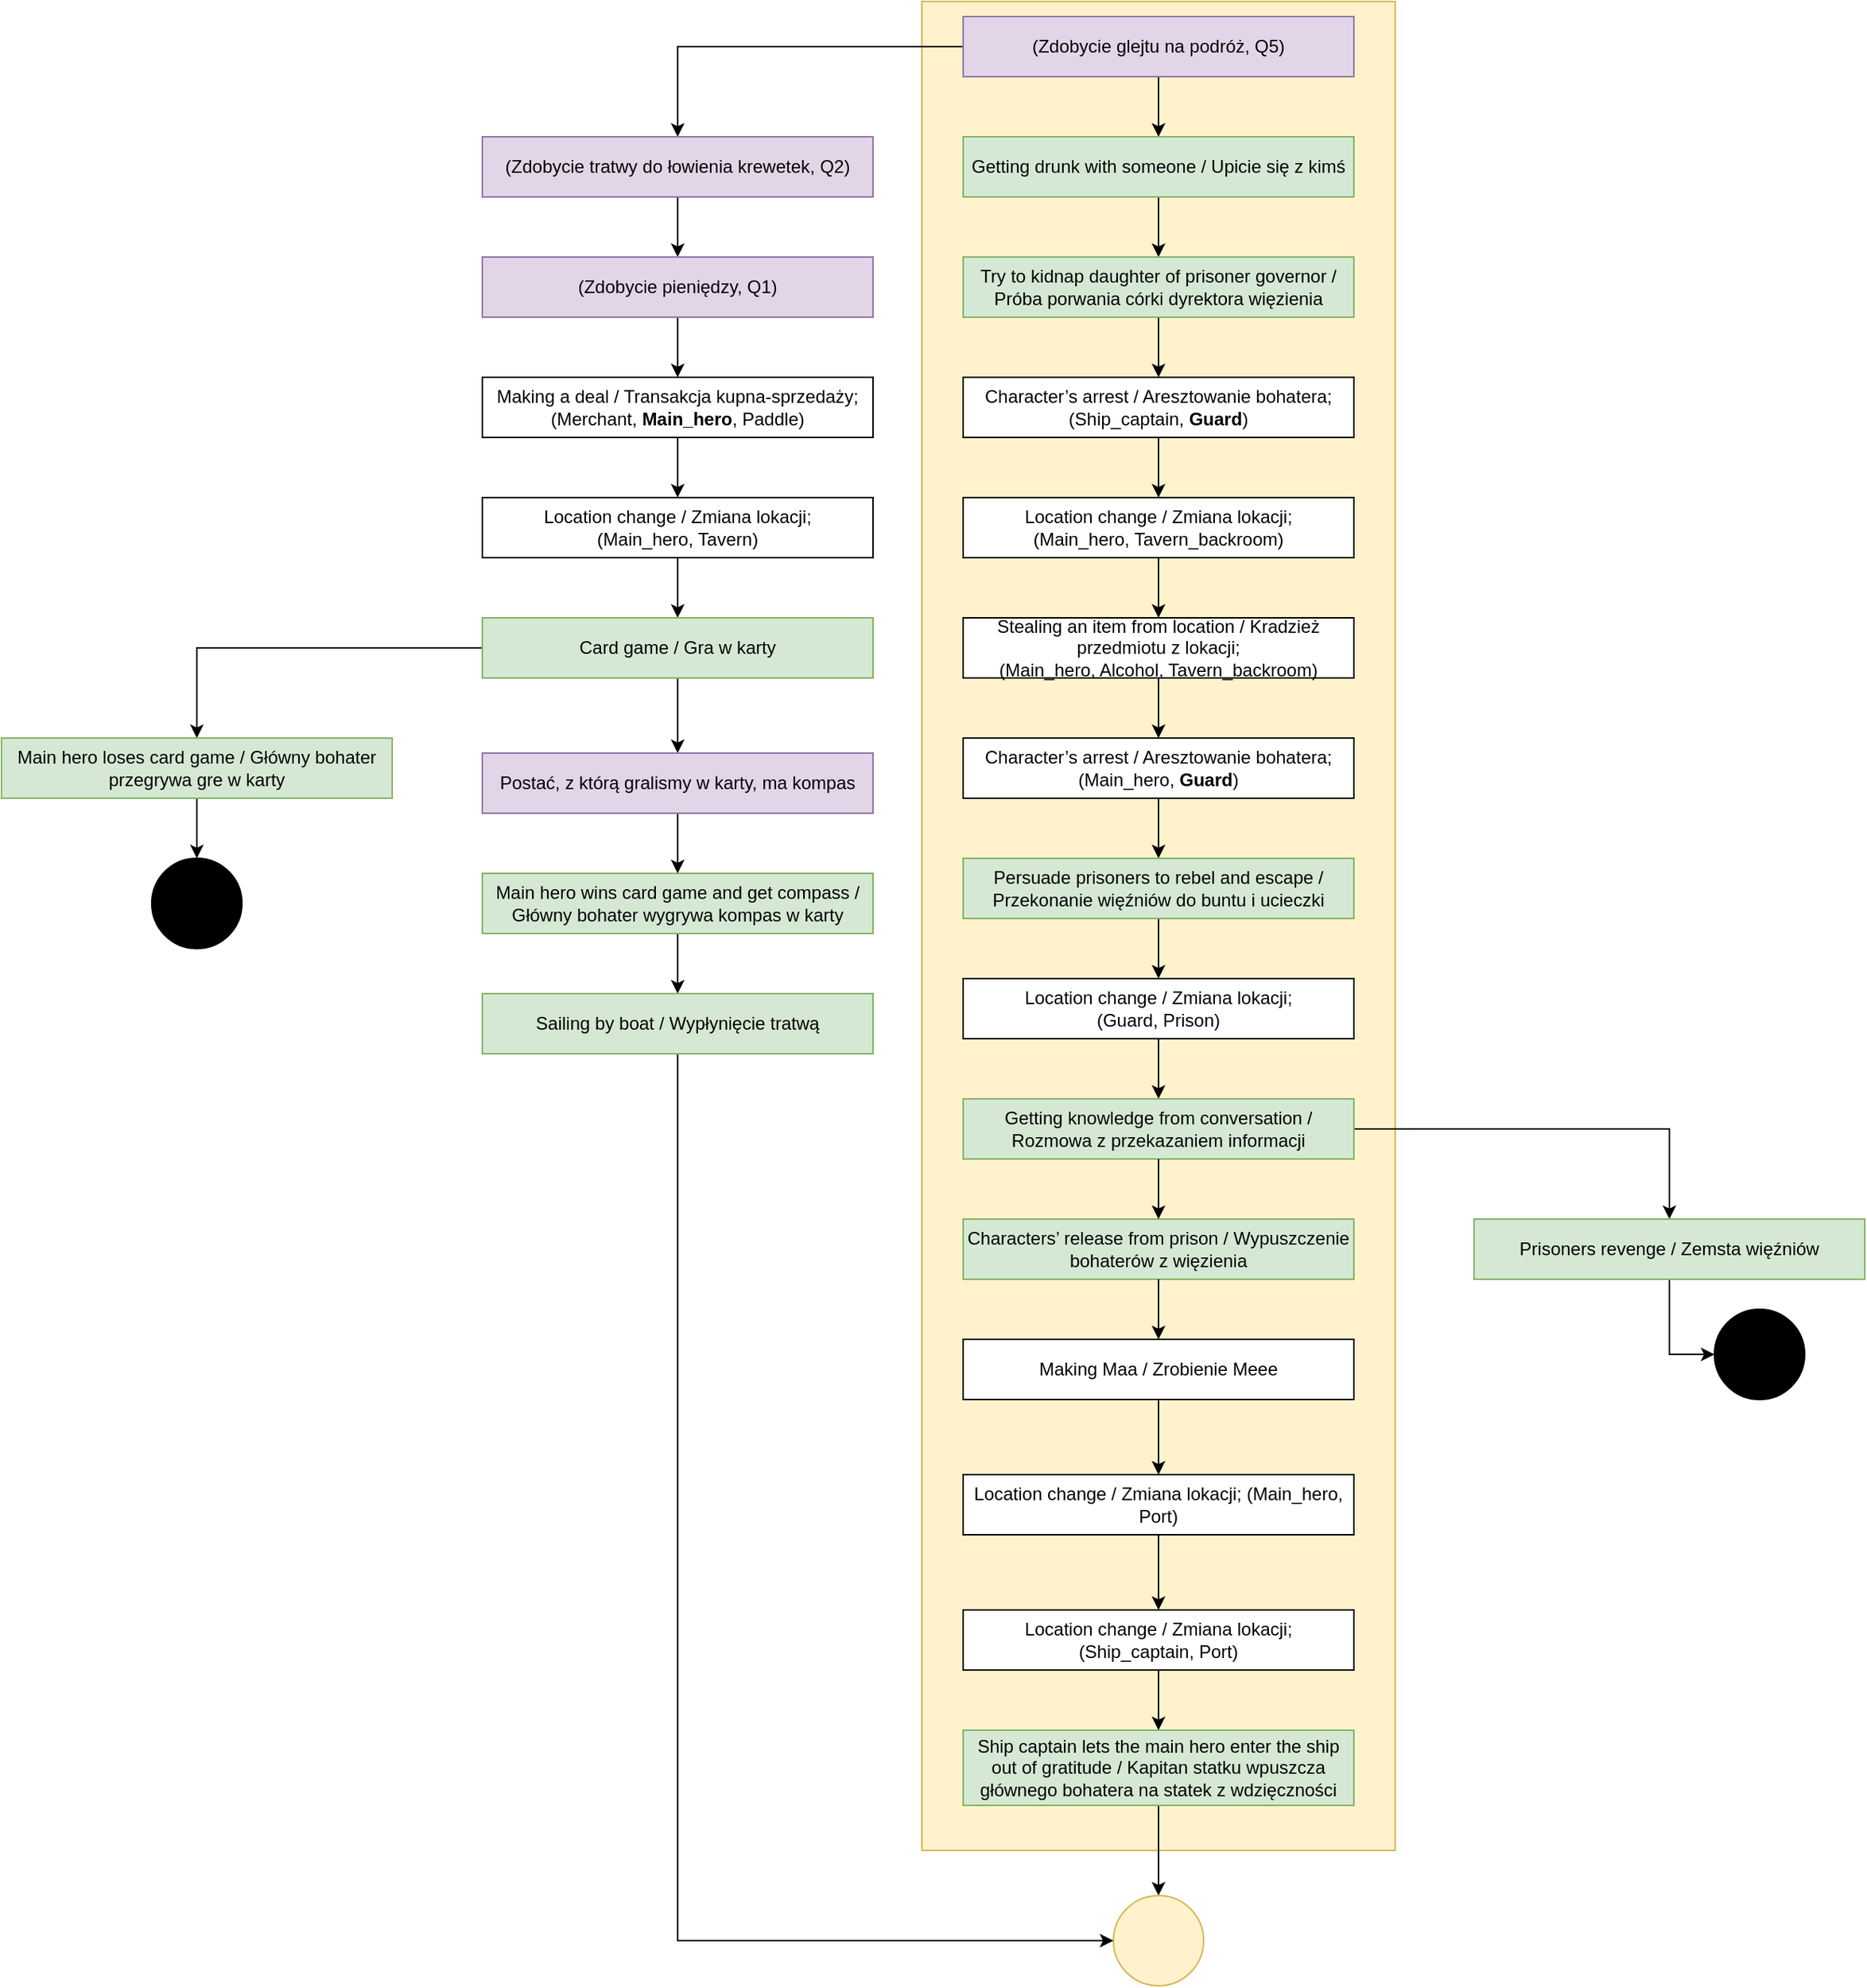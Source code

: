 <mxfile version="14.5.1" type="device"><diagram id="E-LnCZDZVNGRja7qkIEt" name="Strona-1"><mxGraphModel dx="1913" dy="2095" grid="1" gridSize="10" guides="1" tooltips="1" connect="1" arrows="1" fold="1" page="1" pageScale="1" pageWidth="827" pageHeight="1169" math="0" shadow="0"><root><mxCell id="0"/><mxCell id="1" parent="0"/><mxCell id="sy7D8zlJyd2cHojvbBbM-34" value="" style="rounded=0;whiteSpace=wrap;html=1;fillColor=#fff2cc;strokeColor=#d6b656;" parent="1" vertex="1"><mxGeometry x="262.5" y="-1130" width="315" height="1230" as="geometry"/></mxCell><mxCell id="sy7D8zlJyd2cHojvbBbM-14" style="edgeStyle=orthogonalEdgeStyle;rounded=0;orthogonalLoop=1;jettySize=auto;html=1;exitX=0;exitY=0.5;exitDx=0;exitDy=0;entryX=0.5;entryY=0;entryDx=0;entryDy=0;" parent="1" source="vMVT9-JJqpcDgU10JhMZ-1" target="vMVT9-JJqpcDgU10JhMZ-21" edge="1"><mxGeometry relative="1" as="geometry"/></mxCell><mxCell id="sy7D8zlJyd2cHojvbBbM-36" style="edgeStyle=orthogonalEdgeStyle;rounded=0;orthogonalLoop=1;jettySize=auto;html=1;" parent="1" source="vMVT9-JJqpcDgU10JhMZ-1" target="vMVT9-JJqpcDgU10JhMZ-4" edge="1"><mxGeometry relative="1" as="geometry"/></mxCell><mxCell id="vMVT9-JJqpcDgU10JhMZ-1" value="(Zdobycie glejtu na podróż, Q5)" style="rounded=0;whiteSpace=wrap;html=1;strokeColor=#9673a6;fillColor=#e1d5e7;" parent="1" vertex="1"><mxGeometry x="290" y="-1120" width="260" height="40" as="geometry"/></mxCell><mxCell id="vMVT9-JJqpcDgU10JhMZ-26" style="edgeStyle=orthogonalEdgeStyle;rounded=0;orthogonalLoop=1;jettySize=auto;html=1;" parent="1" source="vMVT9-JJqpcDgU10JhMZ-2" target="vMVT9-JJqpcDgU10JhMZ-5" edge="1"><mxGeometry relative="1" as="geometry"/></mxCell><mxCell id="vMVT9-JJqpcDgU10JhMZ-2" value="Location change / Zmiana lokacji;&lt;br&gt;(Main_hero, Tavern_backroom)" style="rounded=0;whiteSpace=wrap;html=1;sketch=0;align=center;" parent="1" vertex="1"><mxGeometry x="290" y="-800" width="260" height="40" as="geometry"/></mxCell><mxCell id="vMVT9-JJqpcDgU10JhMZ-23" style="edgeStyle=orthogonalEdgeStyle;rounded=0;orthogonalLoop=1;jettySize=auto;html=1;" parent="1" source="vMVT9-JJqpcDgU10JhMZ-4" target="vMVT9-JJqpcDgU10JhMZ-22" edge="1"><mxGeometry relative="1" as="geometry"/></mxCell><mxCell id="vMVT9-JJqpcDgU10JhMZ-4" value="Getting drunk with someone / Upicie się z kimś" style="rounded=0;whiteSpace=wrap;html=1;sketch=0;align=center;fillColor=#d5e8d4;strokeColor=#82b366;" parent="1" vertex="1"><mxGeometry x="290" y="-1040" width="260" height="40" as="geometry"/></mxCell><mxCell id="vMVT9-JJqpcDgU10JhMZ-29" style="edgeStyle=orthogonalEdgeStyle;rounded=0;orthogonalLoop=1;jettySize=auto;html=1;exitX=0.5;exitY=1;exitDx=0;exitDy=0;" parent="1" source="vMVT9-JJqpcDgU10JhMZ-5" target="vMVT9-JJqpcDgU10JhMZ-28" edge="1"><mxGeometry relative="1" as="geometry"/></mxCell><mxCell id="vMVT9-JJqpcDgU10JhMZ-5" value="Stealing an item from location / Kradzież przedmiotu z lokacji;&lt;br&gt;(Main_hero, Alcohol, Tavern_backroom)" style="rounded=0;whiteSpace=wrap;html=1;sketch=0;align=center;" parent="1" vertex="1"><mxGeometry x="290" y="-720" width="260" height="40" as="geometry"/></mxCell><mxCell id="vMVT9-JJqpcDgU10JhMZ-25" style="edgeStyle=orthogonalEdgeStyle;rounded=0;orthogonalLoop=1;jettySize=auto;html=1;exitX=0.5;exitY=1;exitDx=0;exitDy=0;entryX=0.5;entryY=0;entryDx=0;entryDy=0;" parent="1" source="vMVT9-JJqpcDgU10JhMZ-19" target="vMVT9-JJqpcDgU10JhMZ-2" edge="1"><mxGeometry relative="1" as="geometry"/></mxCell><mxCell id="vMVT9-JJqpcDgU10JhMZ-19" value="Character’s arrest / Aresztowanie bohatera;&lt;br&gt;(Ship_captain, &lt;b&gt;Guard&lt;/b&gt;)" style="rounded=0;whiteSpace=wrap;html=1;sketch=0;align=center;" parent="1" vertex="1"><mxGeometry x="290" y="-880" width="260" height="40" as="geometry"/></mxCell><mxCell id="sy7D8zlJyd2cHojvbBbM-16" style="edgeStyle=orthogonalEdgeStyle;rounded=0;orthogonalLoop=1;jettySize=auto;html=1;exitX=0.5;exitY=1;exitDx=0;exitDy=0;" parent="1" source="vMVT9-JJqpcDgU10JhMZ-21" target="sy7D8zlJyd2cHojvbBbM-15" edge="1"><mxGeometry relative="1" as="geometry"/></mxCell><mxCell id="vMVT9-JJqpcDgU10JhMZ-21" value="(Zdobycie tratwy do łowienia krewetek, Q2)" style="rounded=0;whiteSpace=wrap;html=1;sketch=0;align=center;fillColor=#e1d5e7;strokeColor=#9673a6;" parent="1" vertex="1"><mxGeometry x="-30" y="-1040" width="260" height="40" as="geometry"/></mxCell><mxCell id="vMVT9-JJqpcDgU10JhMZ-24" value="" style="edgeStyle=orthogonalEdgeStyle;rounded=0;orthogonalLoop=1;jettySize=auto;html=1;" parent="1" source="vMVT9-JJqpcDgU10JhMZ-22" target="vMVT9-JJqpcDgU10JhMZ-19" edge="1"><mxGeometry relative="1" as="geometry"/></mxCell><mxCell id="vMVT9-JJqpcDgU10JhMZ-22" value="Try to kidnap daughter of prisoner governor / Próba porwania córki dyrektora więzienia" style="rounded=0;whiteSpace=wrap;html=1;sketch=0;align=center;fillColor=#d5e8d4;strokeColor=#82b366;" parent="1" vertex="1"><mxGeometry x="290" y="-960" width="260" height="40" as="geometry"/></mxCell><mxCell id="sy7D8zlJyd2cHojvbBbM-2" style="edgeStyle=orthogonalEdgeStyle;rounded=0;orthogonalLoop=1;jettySize=auto;html=1;" parent="1" source="vMVT9-JJqpcDgU10JhMZ-28" target="sy7D8zlJyd2cHojvbBbM-1" edge="1"><mxGeometry relative="1" as="geometry"/></mxCell><mxCell id="vMVT9-JJqpcDgU10JhMZ-28" value="Character’s arrest / Aresztowanie bohatera;&lt;br&gt;(Main_hero, &lt;b&gt;Guard&lt;/b&gt;)" style="rounded=0;whiteSpace=wrap;html=1;sketch=0;align=center;" parent="1" vertex="1"><mxGeometry x="290" y="-640" width="260" height="40" as="geometry"/></mxCell><mxCell id="sy7D8zlJyd2cHojvbBbM-4" style="edgeStyle=orthogonalEdgeStyle;rounded=0;orthogonalLoop=1;jettySize=auto;html=1;exitX=0.5;exitY=1;exitDx=0;exitDy=0;entryX=0.5;entryY=0;entryDx=0;entryDy=0;" parent="1" source="sy7D8zlJyd2cHojvbBbM-1" target="0Yu9jgZR8J1eX4VbnVlK-1" edge="1"><mxGeometry relative="1" as="geometry"/></mxCell><mxCell id="sy7D8zlJyd2cHojvbBbM-1" value="Persuade prisoners to rebel and escape / Przekonanie więźniów do buntu i ucieczki" style="rounded=0;whiteSpace=wrap;html=1;sketch=0;align=center;fillColor=#d5e8d4;strokeColor=#82b366;" parent="1" vertex="1"><mxGeometry x="290" y="-560" width="260" height="40" as="geometry"/></mxCell><mxCell id="fLafOr6Rg1doVxsk-UFX-2" style="edgeStyle=orthogonalEdgeStyle;rounded=0;orthogonalLoop=1;jettySize=auto;html=1;" parent="1" source="sy7D8zlJyd2cHojvbBbM-3" target="fLafOr6Rg1doVxsk-UFX-1" edge="1"><mxGeometry relative="1" as="geometry"/></mxCell><mxCell id="0Yu9jgZR8J1eX4VbnVlK-8" value="" style="edgeStyle=orthogonalEdgeStyle;rounded=0;orthogonalLoop=1;jettySize=auto;html=1;entryX=0.5;entryY=0;entryDx=0;entryDy=0;exitX=0.5;exitY=1;exitDx=0;exitDy=0;" parent="1" source="0Yu9jgZR8J1eX4VbnVlK-1" target="sy7D8zlJyd2cHojvbBbM-3" edge="1"><mxGeometry relative="1" as="geometry"/></mxCell><mxCell id="sy7D8zlJyd2cHojvbBbM-3" value="Getting knowledge from conversation / Rozmowa z przekazaniem informacji" style="rounded=0;whiteSpace=wrap;html=1;sketch=0;align=center;fillColor=#d5e8d4;strokeColor=#82b366;" parent="1" vertex="1"><mxGeometry x="290" y="-400" width="260" height="40" as="geometry"/></mxCell><mxCell id="sy7D8zlJyd2cHojvbBbM-5" value="Characters’ release from prison / Wypuszczenie bohaterów z więzienia" style="rounded=0;whiteSpace=wrap;html=1;sketch=0;align=center;fillColor=#d5e8d4;strokeColor=#82b366;" parent="1" vertex="1"><mxGeometry x="290" y="-320" width="260" height="40" as="geometry"/></mxCell><mxCell id="sy7D8zlJyd2cHojvbBbM-13" style="edgeStyle=orthogonalEdgeStyle;rounded=0;orthogonalLoop=1;jettySize=auto;html=1;exitX=0.5;exitY=1;exitDx=0;exitDy=0;" parent="1" source="sy7D8zlJyd2cHojvbBbM-10" target="sy7D8zlJyd2cHojvbBbM-12" edge="1"><mxGeometry relative="1" as="geometry"/></mxCell><mxCell id="sy7D8zlJyd2cHojvbBbM-10" value="&lt;span&gt;&lt;span dir=&quot;ltr&quot; class=&quot;ui-provider uw b c d e f g h i j k l m n o p q r s t u v w x y z ab ac ae af ag ah ai aj ak&quot;&gt;Ship captain lets the main hero enter the ship out of gratitude / Kapitan statku wpuszcza głównego bohatera na statek z wdzięczności&lt;/span&gt;&lt;/span&gt;" style="rounded=0;whiteSpace=wrap;html=1;sketch=0;align=center;fillColor=#d5e8d4;strokeColor=#82b366;" parent="1" vertex="1"><mxGeometry x="290" y="20" width="260" height="50" as="geometry"/></mxCell><mxCell id="sy7D8zlJyd2cHojvbBbM-12" value="" style="ellipse;whiteSpace=wrap;html=1;aspect=fixed;fillColor=#fff2cc;strokeColor=#d6b656;" parent="1" vertex="1"><mxGeometry x="390" y="130" width="60" height="60" as="geometry"/></mxCell><mxCell id="sy7D8zlJyd2cHojvbBbM-18" style="edgeStyle=orthogonalEdgeStyle;rounded=0;orthogonalLoop=1;jettySize=auto;html=1;exitX=0.5;exitY=1;exitDx=0;exitDy=0;" parent="1" source="sy7D8zlJyd2cHojvbBbM-15" target="sy7D8zlJyd2cHojvbBbM-17" edge="1"><mxGeometry relative="1" as="geometry"/></mxCell><mxCell id="sy7D8zlJyd2cHojvbBbM-15" value="(Zdobycie pieniędzy, Q1)" style="rounded=0;whiteSpace=wrap;html=1;sketch=0;align=center;fillColor=#e1d5e7;strokeColor=#9673a6;" parent="1" vertex="1"><mxGeometry x="-30" y="-960" width="260" height="40" as="geometry"/></mxCell><mxCell id="sy7D8zlJyd2cHojvbBbM-20" style="edgeStyle=orthogonalEdgeStyle;rounded=0;orthogonalLoop=1;jettySize=auto;html=1;exitX=0.5;exitY=1;exitDx=0;exitDy=0;" parent="1" source="sy7D8zlJyd2cHojvbBbM-17" target="sy7D8zlJyd2cHojvbBbM-19" edge="1"><mxGeometry relative="1" as="geometry"/></mxCell><mxCell id="sy7D8zlJyd2cHojvbBbM-17" value="Making a deal / Transakcja kupna-sprzedaży;&lt;br&gt;(Merchant, &lt;b&gt;Main_hero&lt;/b&gt;, Paddle)" style="rounded=0;whiteSpace=wrap;html=1;sketch=0;align=center;" parent="1" vertex="1"><mxGeometry x="-30" y="-880" width="260" height="40" as="geometry"/></mxCell><mxCell id="sy7D8zlJyd2cHojvbBbM-22" style="edgeStyle=orthogonalEdgeStyle;rounded=0;orthogonalLoop=1;jettySize=auto;html=1;exitX=0.5;exitY=1;exitDx=0;exitDy=0;" parent="1" source="sy7D8zlJyd2cHojvbBbM-19" target="sy7D8zlJyd2cHojvbBbM-21" edge="1"><mxGeometry relative="1" as="geometry"/></mxCell><mxCell id="sy7D8zlJyd2cHojvbBbM-19" value="Location change / Zmiana lokacji;&lt;br&gt;(Main_hero, Tavern)" style="rounded=0;whiteSpace=wrap;html=1;sketch=0;align=center;" parent="1" vertex="1"><mxGeometry x="-30" y="-800" width="260" height="40" as="geometry"/></mxCell><mxCell id="sy7D8zlJyd2cHojvbBbM-24" style="edgeStyle=orthogonalEdgeStyle;rounded=0;orthogonalLoop=1;jettySize=auto;html=1;exitX=0.5;exitY=1;exitDx=0;exitDy=0;" parent="1" source="sy7D8zlJyd2cHojvbBbM-21" edge="1" target="vqbMuw6wX_5V92IqOAM7-1"><mxGeometry relative="1" as="geometry"><mxPoint x="100" y="-630" as="targetPoint"/></mxGeometry></mxCell><mxCell id="sy7D8zlJyd2cHojvbBbM-28" style="edgeStyle=orthogonalEdgeStyle;rounded=0;orthogonalLoop=1;jettySize=auto;html=1;exitX=0;exitY=0.5;exitDx=0;exitDy=0;entryX=0.5;entryY=0;entryDx=0;entryDy=0;" parent="1" source="sy7D8zlJyd2cHojvbBbM-21" target="sy7D8zlJyd2cHojvbBbM-27" edge="1"><mxGeometry relative="1" as="geometry"/></mxCell><mxCell id="sy7D8zlJyd2cHojvbBbM-21" value="Card game / Gra w karty" style="rounded=0;whiteSpace=wrap;html=1;sketch=0;align=center;fillColor=#d5e8d4;strokeColor=#82b366;" parent="1" vertex="1"><mxGeometry x="-30" y="-720" width="260" height="40" as="geometry"/></mxCell><mxCell id="sy7D8zlJyd2cHojvbBbM-32" style="edgeStyle=orthogonalEdgeStyle;rounded=0;orthogonalLoop=1;jettySize=auto;html=1;exitX=0.5;exitY=1;exitDx=0;exitDy=0;" parent="1" source="sy7D8zlJyd2cHojvbBbM-23" target="sy7D8zlJyd2cHojvbBbM-31" edge="1"><mxGeometry relative="1" as="geometry"/></mxCell><mxCell id="sy7D8zlJyd2cHojvbBbM-23" value="Main hero wins card game and get compass / Główny bohater wygrywa kompas w karty" style="rounded=0;whiteSpace=wrap;html=1;sketch=0;align=center;fillColor=#d5e8d4;strokeColor=#82b366;" parent="1" vertex="1"><mxGeometry x="-30" y="-550" width="260" height="40" as="geometry"/></mxCell><mxCell id="sy7D8zlJyd2cHojvbBbM-30" style="edgeStyle=orthogonalEdgeStyle;rounded=0;orthogonalLoop=1;jettySize=auto;html=1;exitX=0.5;exitY=1;exitDx=0;exitDy=0;entryX=0.5;entryY=0;entryDx=0;entryDy=0;" parent="1" source="sy7D8zlJyd2cHojvbBbM-27" target="sy7D8zlJyd2cHojvbBbM-29" edge="1"><mxGeometry relative="1" as="geometry"/></mxCell><mxCell id="sy7D8zlJyd2cHojvbBbM-27" value="Main hero loses card game / Główny bohater przegrywa gre w karty" style="rounded=0;whiteSpace=wrap;html=1;sketch=0;align=center;fillColor=#d5e8d4;strokeColor=#82b366;" parent="1" vertex="1"><mxGeometry x="-350" y="-640" width="260" height="40" as="geometry"/></mxCell><mxCell id="sy7D8zlJyd2cHojvbBbM-29" value="" style="ellipse;whiteSpace=wrap;html=1;aspect=fixed;fillColor=#000000;" parent="1" vertex="1"><mxGeometry x="-250" y="-560" width="60" height="60" as="geometry"/></mxCell><mxCell id="sy7D8zlJyd2cHojvbBbM-33" style="edgeStyle=orthogonalEdgeStyle;rounded=0;orthogonalLoop=1;jettySize=auto;html=1;exitX=0.5;exitY=1;exitDx=0;exitDy=0;entryX=0;entryY=0.5;entryDx=0;entryDy=0;" parent="1" source="sy7D8zlJyd2cHojvbBbM-31" target="sy7D8zlJyd2cHojvbBbM-12" edge="1"><mxGeometry relative="1" as="geometry"/></mxCell><mxCell id="sy7D8zlJyd2cHojvbBbM-31" value="Sailing by boat / Wypłynięcie tratwą" style="rounded=0;whiteSpace=wrap;html=1;sketch=0;align=center;fillColor=#d5e8d4;strokeColor=#82b366;" parent="1" vertex="1"><mxGeometry x="-30" y="-470" width="260" height="40" as="geometry"/></mxCell><mxCell id="-3WBthluos0g3h_FzrQu-10" style="edgeStyle=orthogonalEdgeStyle;rounded=0;orthogonalLoop=1;jettySize=auto;html=1;exitX=0.5;exitY=1;exitDx=0;exitDy=0;" parent="1" source="7Ppt_8K_nTAGeEXYN9HP-1" target="-3WBthluos0g3h_FzrQu-6" edge="1"><mxGeometry relative="1" as="geometry"/></mxCell><mxCell id="7Ppt_8K_nTAGeEXYN9HP-1" value="Making Maa / Zrobienie Meee" style="rounded=0;whiteSpace=wrap;html=1;sketch=0;align=center;" parent="1" vertex="1"><mxGeometry x="290" y="-240" width="260" height="40" as="geometry"/></mxCell><mxCell id="fLafOr6Rg1doVxsk-UFX-4" style="edgeStyle=orthogonalEdgeStyle;rounded=0;orthogonalLoop=1;jettySize=auto;html=1;entryX=0;entryY=0.5;entryDx=0;entryDy=0;" parent="1" source="fLafOr6Rg1doVxsk-UFX-1" target="fLafOr6Rg1doVxsk-UFX-3" edge="1"><mxGeometry relative="1" as="geometry"/></mxCell><mxCell id="fLafOr6Rg1doVxsk-UFX-1" value="Prisoners revenge / Zemsta więźniów" style="rounded=0;whiteSpace=wrap;html=1;sketch=0;align=center;fillColor=#d5e8d4;strokeColor=#82b366;" parent="1" vertex="1"><mxGeometry x="630" y="-320" width="260" height="40" as="geometry"/></mxCell><mxCell id="fLafOr6Rg1doVxsk-UFX-3" value="" style="ellipse;whiteSpace=wrap;html=1;aspect=fixed;fillColor=#000000;" parent="1" vertex="1"><mxGeometry x="790" y="-260" width="60" height="60" as="geometry"/></mxCell><mxCell id="-3WBthluos0g3h_FzrQu-11" style="edgeStyle=orthogonalEdgeStyle;rounded=0;orthogonalLoop=1;jettySize=auto;html=1;exitX=0.5;exitY=1;exitDx=0;exitDy=0;entryX=0.5;entryY=0;entryDx=0;entryDy=0;" parent="1" source="-3WBthluos0g3h_FzrQu-6" target="0Yu9jgZR8J1eX4VbnVlK-9" edge="1"><mxGeometry relative="1" as="geometry"><mxPoint x="420" y="-110" as="targetPoint"/></mxGeometry></mxCell><mxCell id="-3WBthluos0g3h_FzrQu-6" value="Location change / Zmiana lokacji; (Main_hero, Port)" style="rounded=0;whiteSpace=wrap;html=1;sketch=0;align=center;" parent="1" vertex="1"><mxGeometry x="290" y="-150" width="260" height="40" as="geometry"/></mxCell><mxCell id="MyYoaKCtNyKlCUZbDfZ4-3" style="edgeStyle=orthogonalEdgeStyle;rounded=0;orthogonalLoop=1;jettySize=auto;html=1;" parent="1" source="sy7D8zlJyd2cHojvbBbM-5" target="7Ppt_8K_nTAGeEXYN9HP-1" edge="1"><mxGeometry relative="1" as="geometry"><mxPoint x="400" y="-210" as="sourcePoint"/></mxGeometry></mxCell><mxCell id="0Yu9jgZR8J1eX4VbnVlK-6" value="" style="edgeStyle=orthogonalEdgeStyle;rounded=0;orthogonalLoop=1;jettySize=auto;html=1;exitX=0.5;exitY=1;exitDx=0;exitDy=0;" parent="1" source="sy7D8zlJyd2cHojvbBbM-3" target="sy7D8zlJyd2cHojvbBbM-5" edge="1"><mxGeometry relative="1" as="geometry"/></mxCell><mxCell id="0Yu9jgZR8J1eX4VbnVlK-1" value="Location change / Zmiana lokacji;&lt;br&gt;(Guard, Prison)" style="rounded=0;whiteSpace=wrap;html=1;sketch=0;align=center;" parent="1" vertex="1"><mxGeometry x="290" y="-480" width="260" height="40" as="geometry"/></mxCell><mxCell id="0Yu9jgZR8J1eX4VbnVlK-10" value="" style="edgeStyle=orthogonalEdgeStyle;rounded=0;orthogonalLoop=1;jettySize=auto;html=1;exitX=0.5;exitY=1;exitDx=0;exitDy=0;entryX=0.5;entryY=0;entryDx=0;entryDy=0;" parent="1" source="0Yu9jgZR8J1eX4VbnVlK-9" target="sy7D8zlJyd2cHojvbBbM-10" edge="1"><mxGeometry relative="1" as="geometry"><mxPoint x="420" y="-70" as="sourcePoint"/><mxPoint x="420" y="30" as="targetPoint"/></mxGeometry></mxCell><mxCell id="0Yu9jgZR8J1eX4VbnVlK-9" value="Location change / Zmiana lokacji;&lt;br&gt;(Ship_captain, Port)" style="rounded=0;whiteSpace=wrap;html=1;sketch=0;align=center;" parent="1" vertex="1"><mxGeometry x="290" y="-60" width="260" height="40" as="geometry"/></mxCell><mxCell id="vqbMuw6wX_5V92IqOAM7-2" style="edgeStyle=orthogonalEdgeStyle;rounded=0;orthogonalLoop=1;jettySize=auto;html=1;exitX=0.5;exitY=1;exitDx=0;exitDy=0;entryX=0.5;entryY=0;entryDx=0;entryDy=0;" parent="1" source="vqbMuw6wX_5V92IqOAM7-1" target="sy7D8zlJyd2cHojvbBbM-23" edge="1"><mxGeometry relative="1" as="geometry"/></mxCell><mxCell id="vqbMuw6wX_5V92IqOAM7-1" value="Postać, z którą gralismy w karty, ma kompas" style="rounded=0;whiteSpace=wrap;html=1;sketch=0;align=center;fillColor=#e1d5e7;strokeColor=#9673a6;" parent="1" vertex="1"><mxGeometry x="-30" y="-630" width="260" height="40" as="geometry"/></mxCell></root></mxGraphModel></diagram></mxfile>